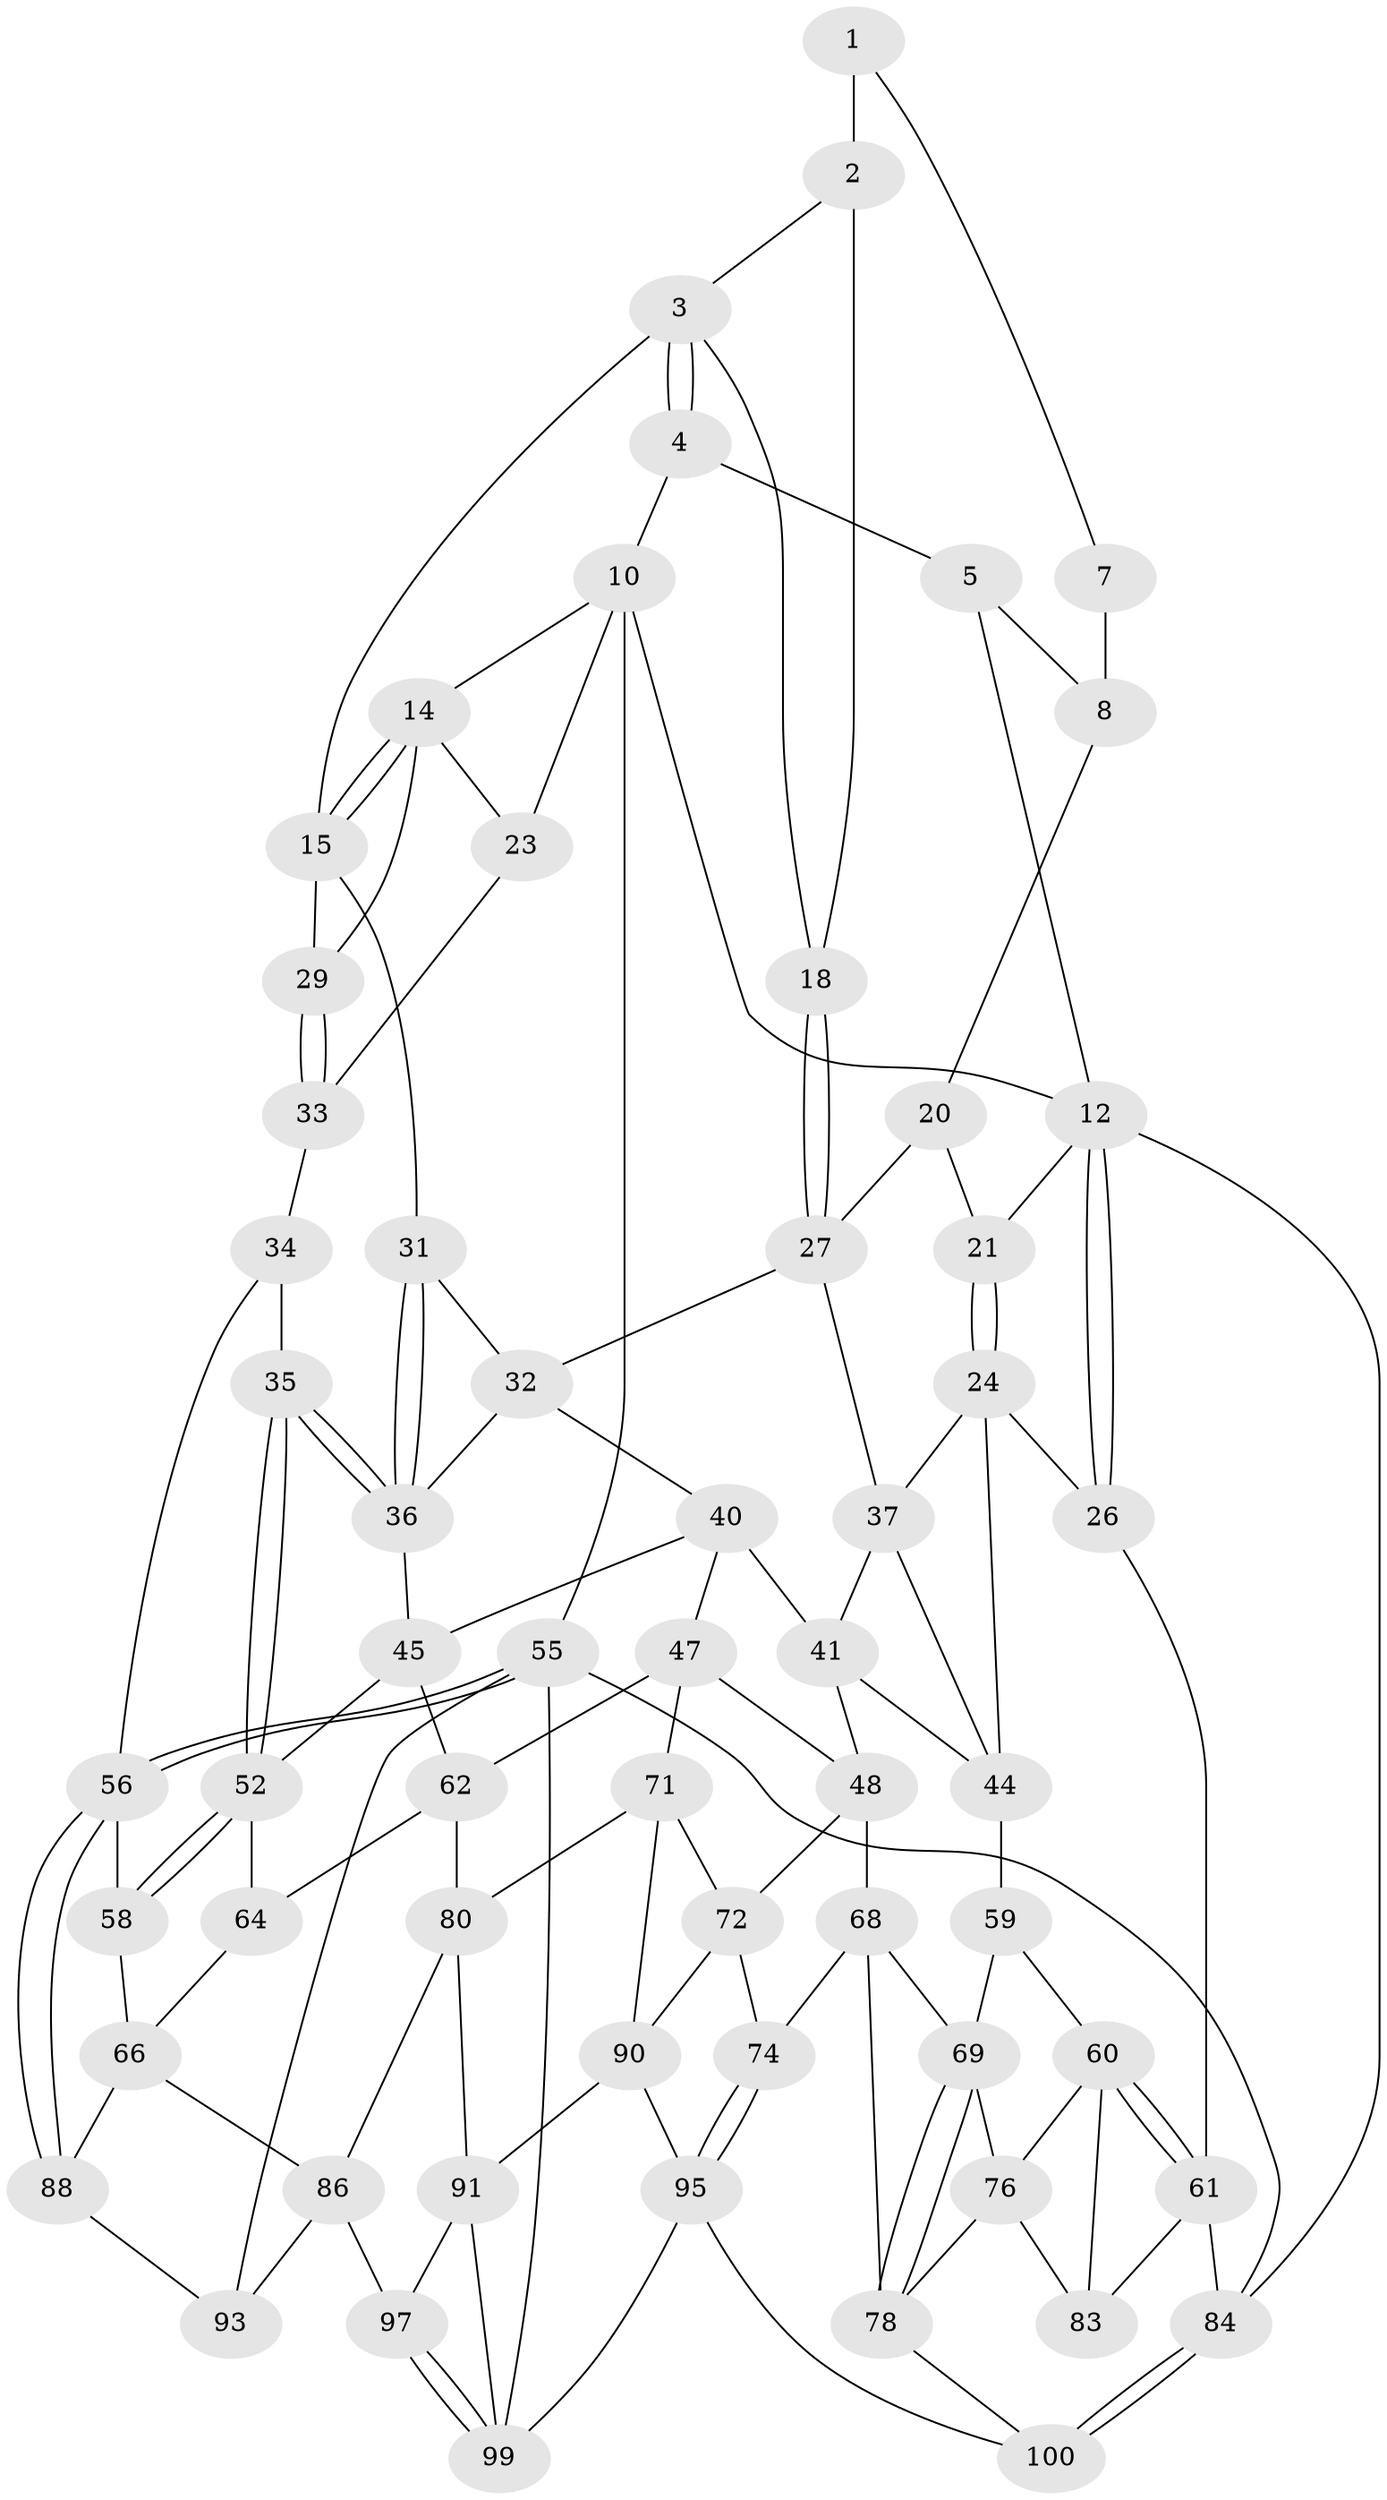 // original degree distribution, {3: 0.0196078431372549, 4: 0.20588235294117646, 5: 0.5882352941176471, 6: 0.18627450980392157}
// Generated by graph-tools (version 1.1) at 2025/11/02/21/25 10:11:12]
// undirected, 61 vertices, 127 edges
graph export_dot {
graph [start="1"]
  node [color=gray90,style=filled];
  1 [pos="+0.5012174741489283+0",super="+6"];
  2 [pos="+0.5642069970362579+0.05992427918324184",super="+17"];
  3 [pos="+0.654398401286902+0.05186955414190291",super="+16"];
  4 [pos="+0.7291827591505586+0"];
  5 [pos="+0.4683620021503495+0",super="+9"];
  7 [pos="+0.4653374170800886+0.12416896737052198"];
  8 [pos="+0.2661748836263788+0",super="+19"];
  10 [pos="+0.77064182717972+0",super="+11"];
  12 [pos="+0+0",super="+13"];
  14 [pos="+0.7753281854301529+0.09098412557052377",super="+22"];
  15 [pos="+0.725911539372709+0.15692925487455675",super="+30"];
  18 [pos="+0.5165118059755692+0.17652681459053413"];
  20 [pos="+0.3036419377172015+0.17102941295504542"];
  21 [pos="+0.1320545960202037+0.10618048475569122"];
  23 [pos="+1+0"];
  24 [pos="+0.1178446518146337+0.19022286556416004",super="+25"];
  26 [pos="+0+0.32082064382930314"];
  27 [pos="+0.5098116884178789+0.25174435798546835",super="+28"];
  29 [pos="+0.8194230829463514+0.20635326202284598"];
  31 [pos="+0.7194300696562027+0.17311632820392192"];
  32 [pos="+0.5263448435344156+0.270815163533264",super="+39"];
  33 [pos="+0.8239937868808763+0.23198494750732973",super="+38"];
  34 [pos="+0.812673950696943+0.3754270573507913",super="+51"];
  35 [pos="+0.7526842464687228+0.4095064607820622"];
  36 [pos="+0.6922970901562757+0.3790081825206049",super="+43"];
  37 [pos="+0.29328892372772225+0.27663451411609097",super="+42"];
  40 [pos="+0.40030338409051364+0.4110245861155783",super="+46"];
  41 [pos="+0.3365579373528638+0.3905670008526663",super="+49"];
  44 [pos="+0.1885054222419536+0.429030253699847",super="+50"];
  45 [pos="+0.549926507914927+0.4370549876971426",super="+54"];
  47 [pos="+0.479964426053497+0.5375537009322263",super="+63"];
  48 [pos="+0.3940791278938857+0.5786176865365024",super="+67"];
  52 [pos="+0.7590572021316995+0.4887669721874699",super="+53"];
  55 [pos="+1+1",super="+96"];
  56 [pos="+1+0.8388690892584894",super="+57"];
  58 [pos="+0.9546800050886417+0.5908372512605136"];
  59 [pos="+0.17824770590561764+0.5685822414921867"];
  60 [pos="+0.05591217675506705+0.5892695600775967",super="+77"];
  61 [pos="+0+0.49961359627618906",super="+82"];
  62 [pos="+0.6027443321404365+0.6229728318508634",super="+65"];
  64 [pos="+0.768530943220153+0.6558012737769154"];
  66 [pos="+0.8952369350845157+0.6783189414776721",super="+85"];
  68 [pos="+0.31056126479245194+0.7168586815883075",super="+75"];
  69 [pos="+0.1958111335382242+0.6124852213118225",super="+70"];
  71 [pos="+0.5618937276853223+0.7042710805923112",super="+81"];
  72 [pos="+0.41257591022427026+0.6252661202949528",super="+73"];
  74 [pos="+0.4254409750005967+0.8461482004064974"];
  76 [pos="+0.10286517078545439+0.7179858399852241",super="+79"];
  78 [pos="+0.19043842458557858+0.8358723017484958",super="+89"];
  80 [pos="+0.7140825690196368+0.792868179180425",super="+87"];
  83 [pos="+0+0.839885563968215"];
  84 [pos="+0+1"];
  86 [pos="+0.8549975444631707+0.8149292457807878",super="+94"];
  88 [pos="+1+0.8163125236018136"];
  90 [pos="+0.4730916995218713+0.7955538058274612",super="+92"];
  91 [pos="+0.710046011603437+0.8525330962300511",super="+98"];
  93 [pos="+0.9452288045801405+0.8988239721854391"];
  95 [pos="+0.5268281762906327+1",super="+102"];
  97 [pos="+0.8697900022832441+0.9067424372550844"];
  99 [pos="+0.9499395676952019+1",super="+101"];
  100 [pos="+0.06428751276943723+1"];
  1 -- 2 [weight=2];
  1 -- 7;
  2 -- 3;
  2 -- 18;
  3 -- 4;
  3 -- 4;
  3 -- 18;
  3 -- 15;
  4 -- 5;
  4 -- 10;
  5 -- 8;
  5 -- 12;
  7 -- 8 [weight=2];
  8 -- 20;
  10 -- 14;
  10 -- 12;
  10 -- 23;
  10 -- 55;
  12 -- 26;
  12 -- 26;
  12 -- 84;
  12 -- 21;
  14 -- 15;
  14 -- 15;
  14 -- 29;
  14 -- 23;
  15 -- 31;
  15 -- 29;
  18 -- 27;
  18 -- 27;
  20 -- 21;
  20 -- 27;
  21 -- 24;
  21 -- 24;
  23 -- 33;
  24 -- 37;
  24 -- 26;
  24 -- 44;
  26 -- 61;
  27 -- 32;
  27 -- 37;
  29 -- 33;
  29 -- 33;
  31 -- 32;
  31 -- 36;
  31 -- 36;
  32 -- 40;
  32 -- 36;
  33 -- 34 [weight=2];
  34 -- 35;
  34 -- 56;
  35 -- 36;
  35 -- 36;
  35 -- 52;
  35 -- 52;
  36 -- 45;
  37 -- 41;
  37 -- 44;
  40 -- 41;
  40 -- 45;
  40 -- 47;
  41 -- 48;
  41 -- 44;
  44 -- 59;
  45 -- 62;
  45 -- 52;
  47 -- 48;
  47 -- 71;
  47 -- 62;
  48 -- 72;
  48 -- 68;
  52 -- 58;
  52 -- 58;
  52 -- 64;
  55 -- 56;
  55 -- 56;
  55 -- 84;
  55 -- 99;
  55 -- 93;
  56 -- 88;
  56 -- 88;
  56 -- 58;
  58 -- 66;
  59 -- 60;
  59 -- 69;
  60 -- 61;
  60 -- 61;
  60 -- 83;
  60 -- 76;
  61 -- 83;
  61 -- 84;
  62 -- 64;
  62 -- 80;
  64 -- 66;
  66 -- 88;
  66 -- 86;
  68 -- 69;
  68 -- 74;
  68 -- 78;
  69 -- 78;
  69 -- 78;
  69 -- 76;
  71 -- 72;
  71 -- 80;
  71 -- 90;
  72 -- 74;
  72 -- 90;
  74 -- 95;
  74 -- 95;
  76 -- 83;
  76 -- 78;
  78 -- 100;
  80 -- 91;
  80 -- 86;
  84 -- 100;
  84 -- 100;
  86 -- 97;
  86 -- 93;
  88 -- 93;
  90 -- 91;
  90 -- 95;
  91 -- 97;
  91 -- 99;
  95 -- 100;
  95 -- 99;
  97 -- 99;
  97 -- 99;
}
